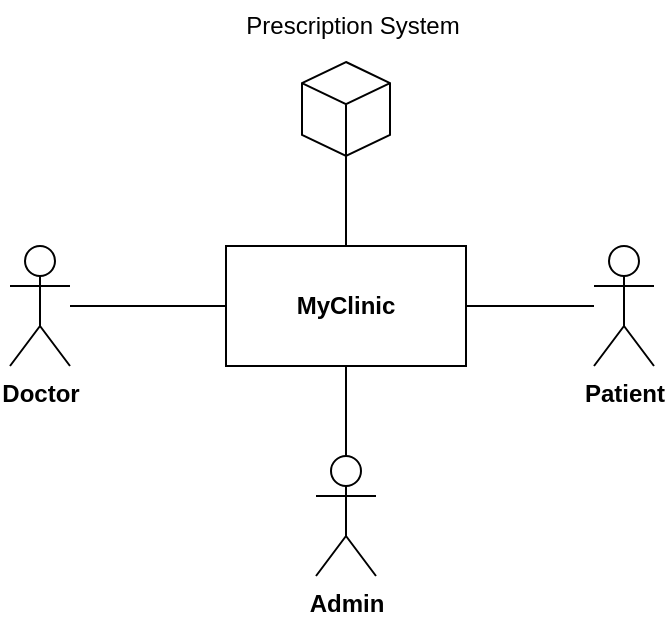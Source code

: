 <mxfile version="24.4.8" type="github">
  <diagram name="Page-1" id="w3UB9u6uiEBpwwJffAFI">
    <mxGraphModel dx="1461" dy="647" grid="0" gridSize="10" guides="1" tooltips="1" connect="1" arrows="1" fold="1" page="0" pageScale="1" pageWidth="827" pageHeight="1169" math="0" shadow="0">
      <root>
        <mxCell id="0" />
        <mxCell id="1" parent="0" />
        <mxCell id="DasESgJ1_zzesj3rviWy-1" value="&lt;b&gt;MyClinic&lt;/b&gt;" style="rounded=0;whiteSpace=wrap;html=1;" parent="1" vertex="1">
          <mxGeometry x="216" y="295" width="120" height="60" as="geometry" />
        </mxCell>
        <mxCell id="DasESgJ1_zzesj3rviWy-5" style="rounded=0;orthogonalLoop=1;jettySize=auto;html=1;endArrow=none;endFill=0;" parent="1" source="DasESgJ1_zzesj3rviWy-2" target="DasESgJ1_zzesj3rviWy-1" edge="1">
          <mxGeometry relative="1" as="geometry" />
        </mxCell>
        <mxCell id="DasESgJ1_zzesj3rviWy-2" value="&lt;b&gt;Doctor&lt;/b&gt;" style="shape=umlActor;verticalLabelPosition=bottom;verticalAlign=top;html=1;outlineConnect=0;" parent="1" vertex="1">
          <mxGeometry x="108" y="295" width="30" height="60" as="geometry" />
        </mxCell>
        <mxCell id="DasESgJ1_zzesj3rviWy-7" style="rounded=0;orthogonalLoop=1;jettySize=auto;html=1;endArrow=none;endFill=0;" parent="1" source="DasESgJ1_zzesj3rviWy-8" target="DasESgJ1_zzesj3rviWy-1" edge="1">
          <mxGeometry relative="1" as="geometry">
            <mxPoint x="376" y="417" as="targetPoint" />
          </mxGeometry>
        </mxCell>
        <mxCell id="DasESgJ1_zzesj3rviWy-8" value="&lt;b&gt;Patient&lt;/b&gt;" style="shape=umlActor;verticalLabelPosition=bottom;verticalAlign=top;html=1;outlineConnect=0;" parent="1" vertex="1">
          <mxGeometry x="400" y="295" width="30" height="60" as="geometry" />
        </mxCell>
        <mxCell id="ib5zGpc-rZhIg5keR_Bg-4" value="&lt;b&gt;Admin&lt;/b&gt;" style="shape=umlActor;verticalLabelPosition=bottom;verticalAlign=top;html=1;outlineConnect=0;" parent="1" vertex="1">
          <mxGeometry x="261" y="400" width="30" height="60" as="geometry" />
        </mxCell>
        <mxCell id="ib5zGpc-rZhIg5keR_Bg-6" style="rounded=0;orthogonalLoop=1;jettySize=auto;html=1;endArrow=none;endFill=0;" parent="1" source="ib5zGpc-rZhIg5keR_Bg-4" target="DasESgJ1_zzesj3rviWy-1" edge="1">
          <mxGeometry relative="1" as="geometry">
            <mxPoint x="286" y="365" as="targetPoint" />
            <mxPoint x="286" y="417" as="sourcePoint" />
          </mxGeometry>
        </mxCell>
        <mxCell id="JWBOeMlUJg0uvPbxDP_G-16" style="rounded=0;orthogonalLoop=1;jettySize=auto;html=1;endArrow=none;endFill=0;" parent="1" source="DasESgJ1_zzesj3rviWy-1" target="JWBOeMlUJg0uvPbxDP_G-9" edge="1">
          <mxGeometry relative="1" as="geometry">
            <mxPoint x="293" y="366" as="targetPoint" />
            <mxPoint x="299" y="325" as="sourcePoint" />
          </mxGeometry>
        </mxCell>
        <mxCell id="Qc0m6W2HLwG6TewEg2al-3" value="" style="group" vertex="1" connectable="0" parent="1">
          <mxGeometry x="216" y="172" width="125" height="78" as="geometry" />
        </mxCell>
        <mxCell id="JWBOeMlUJg0uvPbxDP_G-10" value="Prescription System" style="text;html=1;align=center;verticalAlign=middle;resizable=0;points=[];autosize=1;strokeColor=none;fillColor=none;" parent="Qc0m6W2HLwG6TewEg2al-3" vertex="1">
          <mxGeometry width="125" height="26" as="geometry" />
        </mxCell>
        <mxCell id="JWBOeMlUJg0uvPbxDP_G-9" value="" style="html=1;whiteSpace=wrap;shape=isoCube2;backgroundOutline=1;isoAngle=15;" parent="Qc0m6W2HLwG6TewEg2al-3" vertex="1">
          <mxGeometry x="38" y="31" width="44" height="47" as="geometry" />
        </mxCell>
      </root>
    </mxGraphModel>
  </diagram>
</mxfile>
